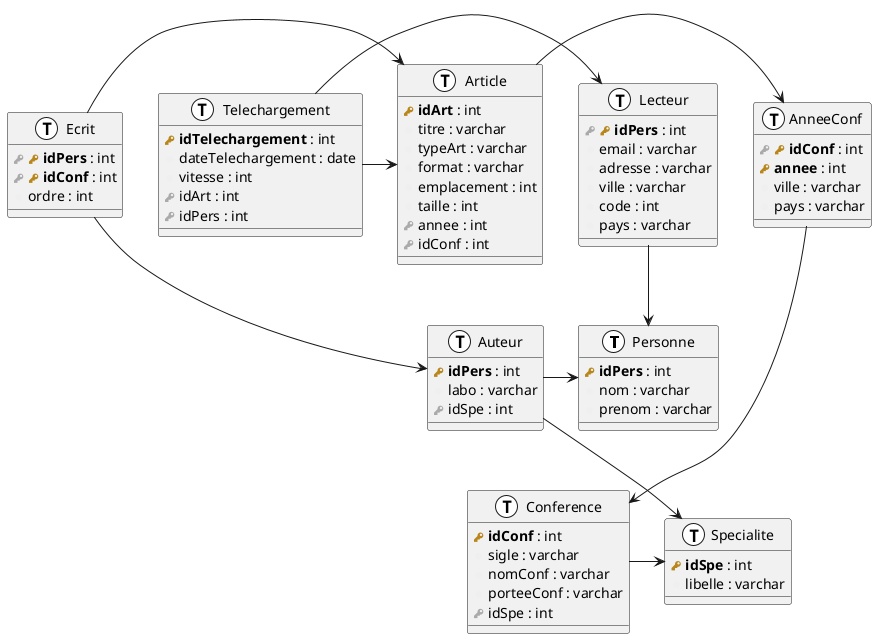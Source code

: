 @startuml


!define primary_key(x) <b><color:#b8861b><&key></color> x</b>
!define foreign_key(x) <color:#aaaaaa><&key></color> x
!define column(x) <color:#efefef><&media-record></color> x
!define table(x) entity x << (T, white) >>

table(Personne) {

    primary_key( idPers ) : int
    column( nom ) : varchar
    column( prenom ) : varchar

}

table( Auteur ) {

    primary_key( idPers ) : int
    column( labo ) : varchar
    foreign_key( idSpe ) : int

}

table( Specialite ) {

    primary_key( idSpe ) : int
    column( libelle ) : varchar

}

table( Lecteur ) {

    foreign_key( primary_key( idPers ) ) : int    
    column( email ) : varchar
    column( adresse ) : varchar
    column( ville ) : varchar
    column( code ) : int
    column( pays ) : varchar

}

table( Ecrit ) {

    foreign_key( primary_key( idPers ) ) : int
    foreign_key( primary_key( idConf ) ) : int
    column( ordre ) : int

}

table( Conference ) {

    primary_key( idConf ) : int
    column( sigle ) : varchar
    column( nomConf ) : varchar
    column( porteeConf ) : varchar
    foreign_key( idSpe ) : int

}

table( AnneeConf ) {

    foreign_key( primary_key( idConf ) ) : int
    primary_key( annee ) : int
    column( ville ) : varchar
    column( pays ) : varchar

}

table( Article ) {

    primary_key( idArt ) : int
    column( titre ) : varchar
    column( typeArt ) : varchar
    column( format ) : varchar
    column( emplacement ) : int
    column( taille ) : int
    foreign_key( annee ) : int
    foreign_key( idConf ) : int

}

table( Telechargement ) {

    primary_key( idTelechargement ) : int
    column( dateTelechargement ) : date
    column( vitesse ) : int
    foreign_key( idArt ) : int
    foreign_key( idPers ) : int

}

Lecteur --> Personne
Ecrit --> Auteur
Auteur -> Personne
Auteur --> Specialite
Conference -> Specialite
AnneeConf -> Conference
Article -> AnneeConf
Ecrit -> Article
Telechargement -> Article
Telechargement -> Lecteur

@enduml